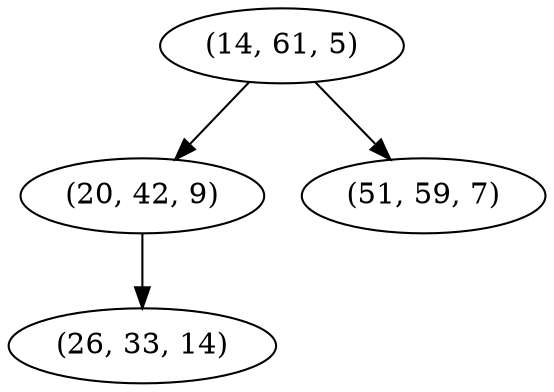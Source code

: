digraph tree {
    "(14, 61, 5)";
    "(20, 42, 9)";
    "(26, 33, 14)";
    "(51, 59, 7)";
    "(14, 61, 5)" -> "(20, 42, 9)";
    "(14, 61, 5)" -> "(51, 59, 7)";
    "(20, 42, 9)" -> "(26, 33, 14)";
}
